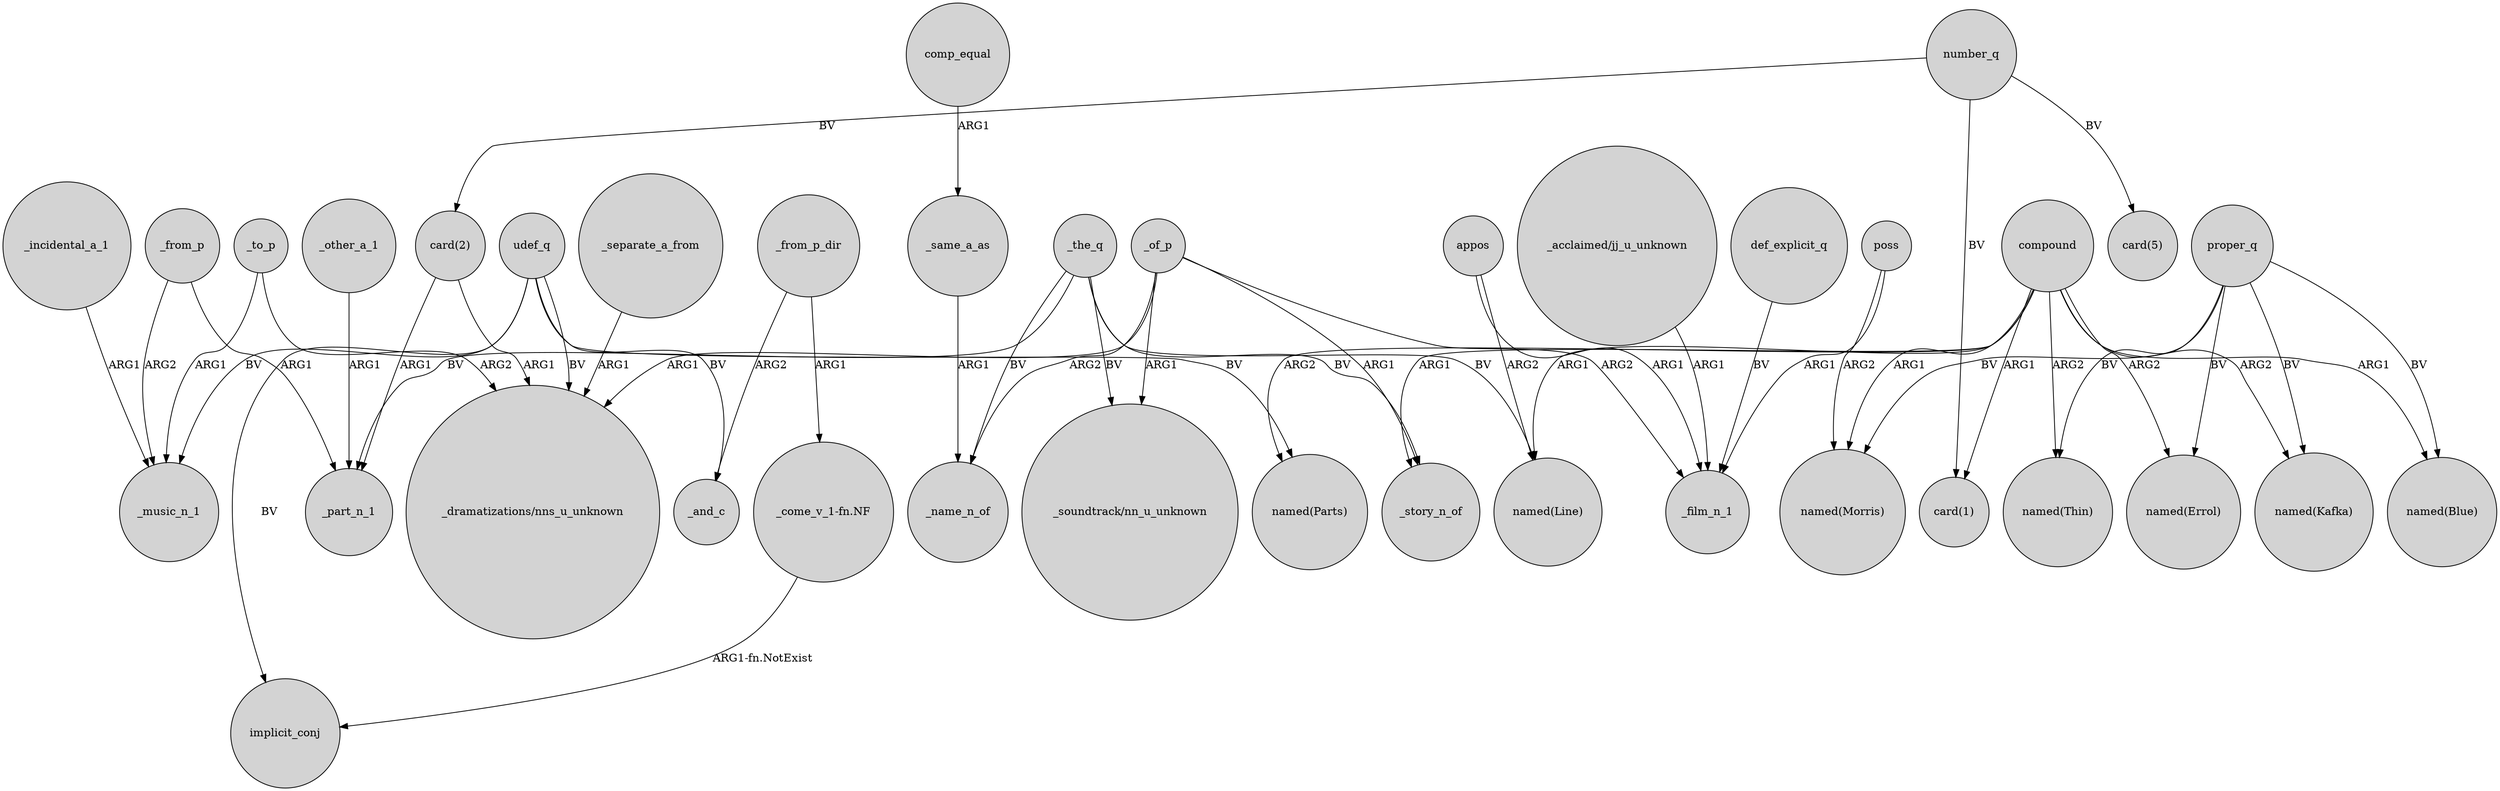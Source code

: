 digraph {
	node [shape=circle style=filled]
	_from_p -> _music_n_1 [label=ARG2]
	"card(2)" -> "_dramatizations/nns_u_unknown" [label=ARG1]
	compound -> "named(Parts)" [label=ARG2]
	compound -> _story_n_of [label=ARG1]
	compound -> "named(Line)" [label=ARG1]
	_of_p -> "_dramatizations/nns_u_unknown" [label=ARG1]
	_to_p -> "_dramatizations/nns_u_unknown" [label=ARG2]
	appos -> _film_n_1 [label=ARG1]
	"card(2)" -> _part_n_1 [label=ARG1]
	_to_p -> _music_n_1 [label=ARG1]
	_of_p -> _film_n_1 [label=ARG2]
	_the_q -> _part_n_1 [label=BV]
	_of_p -> _name_n_of [label=ARG2]
	_same_a_as -> _name_n_of [label=ARG1]
	_from_p_dir -> _and_c [label=ARG2]
	poss -> _film_n_1 [label=ARG1]
	"_come_v_1-fn.NF" -> implicit_conj [label="ARG1-fn.NotExist"]
	udef_q -> implicit_conj [label=BV]
	appos -> "named(Line)" [label=ARG2]
	proper_q -> "named(Thin)" [label=BV]
	compound -> "named(Morris)" [label=ARG1]
	_separate_a_from -> "_dramatizations/nns_u_unknown" [label=ARG1]
	number_q -> "card(5)" [label=BV]
	compound -> "named(Thin)" [label=ARG2]
	proper_q -> "named(Morris)" [label=BV]
	_from_p -> _part_n_1 [label=ARG1]
	udef_q -> "named(Parts)" [label=BV]
	compound -> "named(Kafka)" [label=ARG2]
	comp_equal -> _same_a_as [label=ARG1]
	_other_a_1 -> _part_n_1 [label=ARG1]
	compound -> "named(Blue)" [label=ARG1]
	_the_q -> _story_n_of [label=BV]
	_the_q -> "_soundtrack/nn_u_unknown" [label=BV]
	_incidental_a_1 -> _music_n_1 [label=ARG1]
	number_q -> "card(1)" [label=BV]
	_of_p -> _story_n_of [label=ARG1]
	compound -> "named(Errol)" [label=ARG2]
	compound -> "card(1)" [label=ARG1]
	proper_q -> "named(Errol)" [label=BV]
	proper_q -> "named(Kafka)" [label=BV]
	poss -> "named(Morris)" [label=ARG2]
	_of_p -> "_soundtrack/nn_u_unknown" [label=ARG1]
	"_acclaimed/jj_u_unknown" -> _film_n_1 [label=ARG1]
	proper_q -> "named(Blue)" [label=BV]
	udef_q -> "_dramatizations/nns_u_unknown" [label=BV]
	def_explicit_q -> _film_n_1 [label=BV]
	_the_q -> _name_n_of [label=BV]
	udef_q -> _and_c [label=BV]
	number_q -> "card(2)" [label=BV]
	_from_p_dir -> "_come_v_1-fn.NF" [label=ARG1]
	_the_q -> "named(Line)" [label=BV]
	udef_q -> _music_n_1 [label=BV]
}
